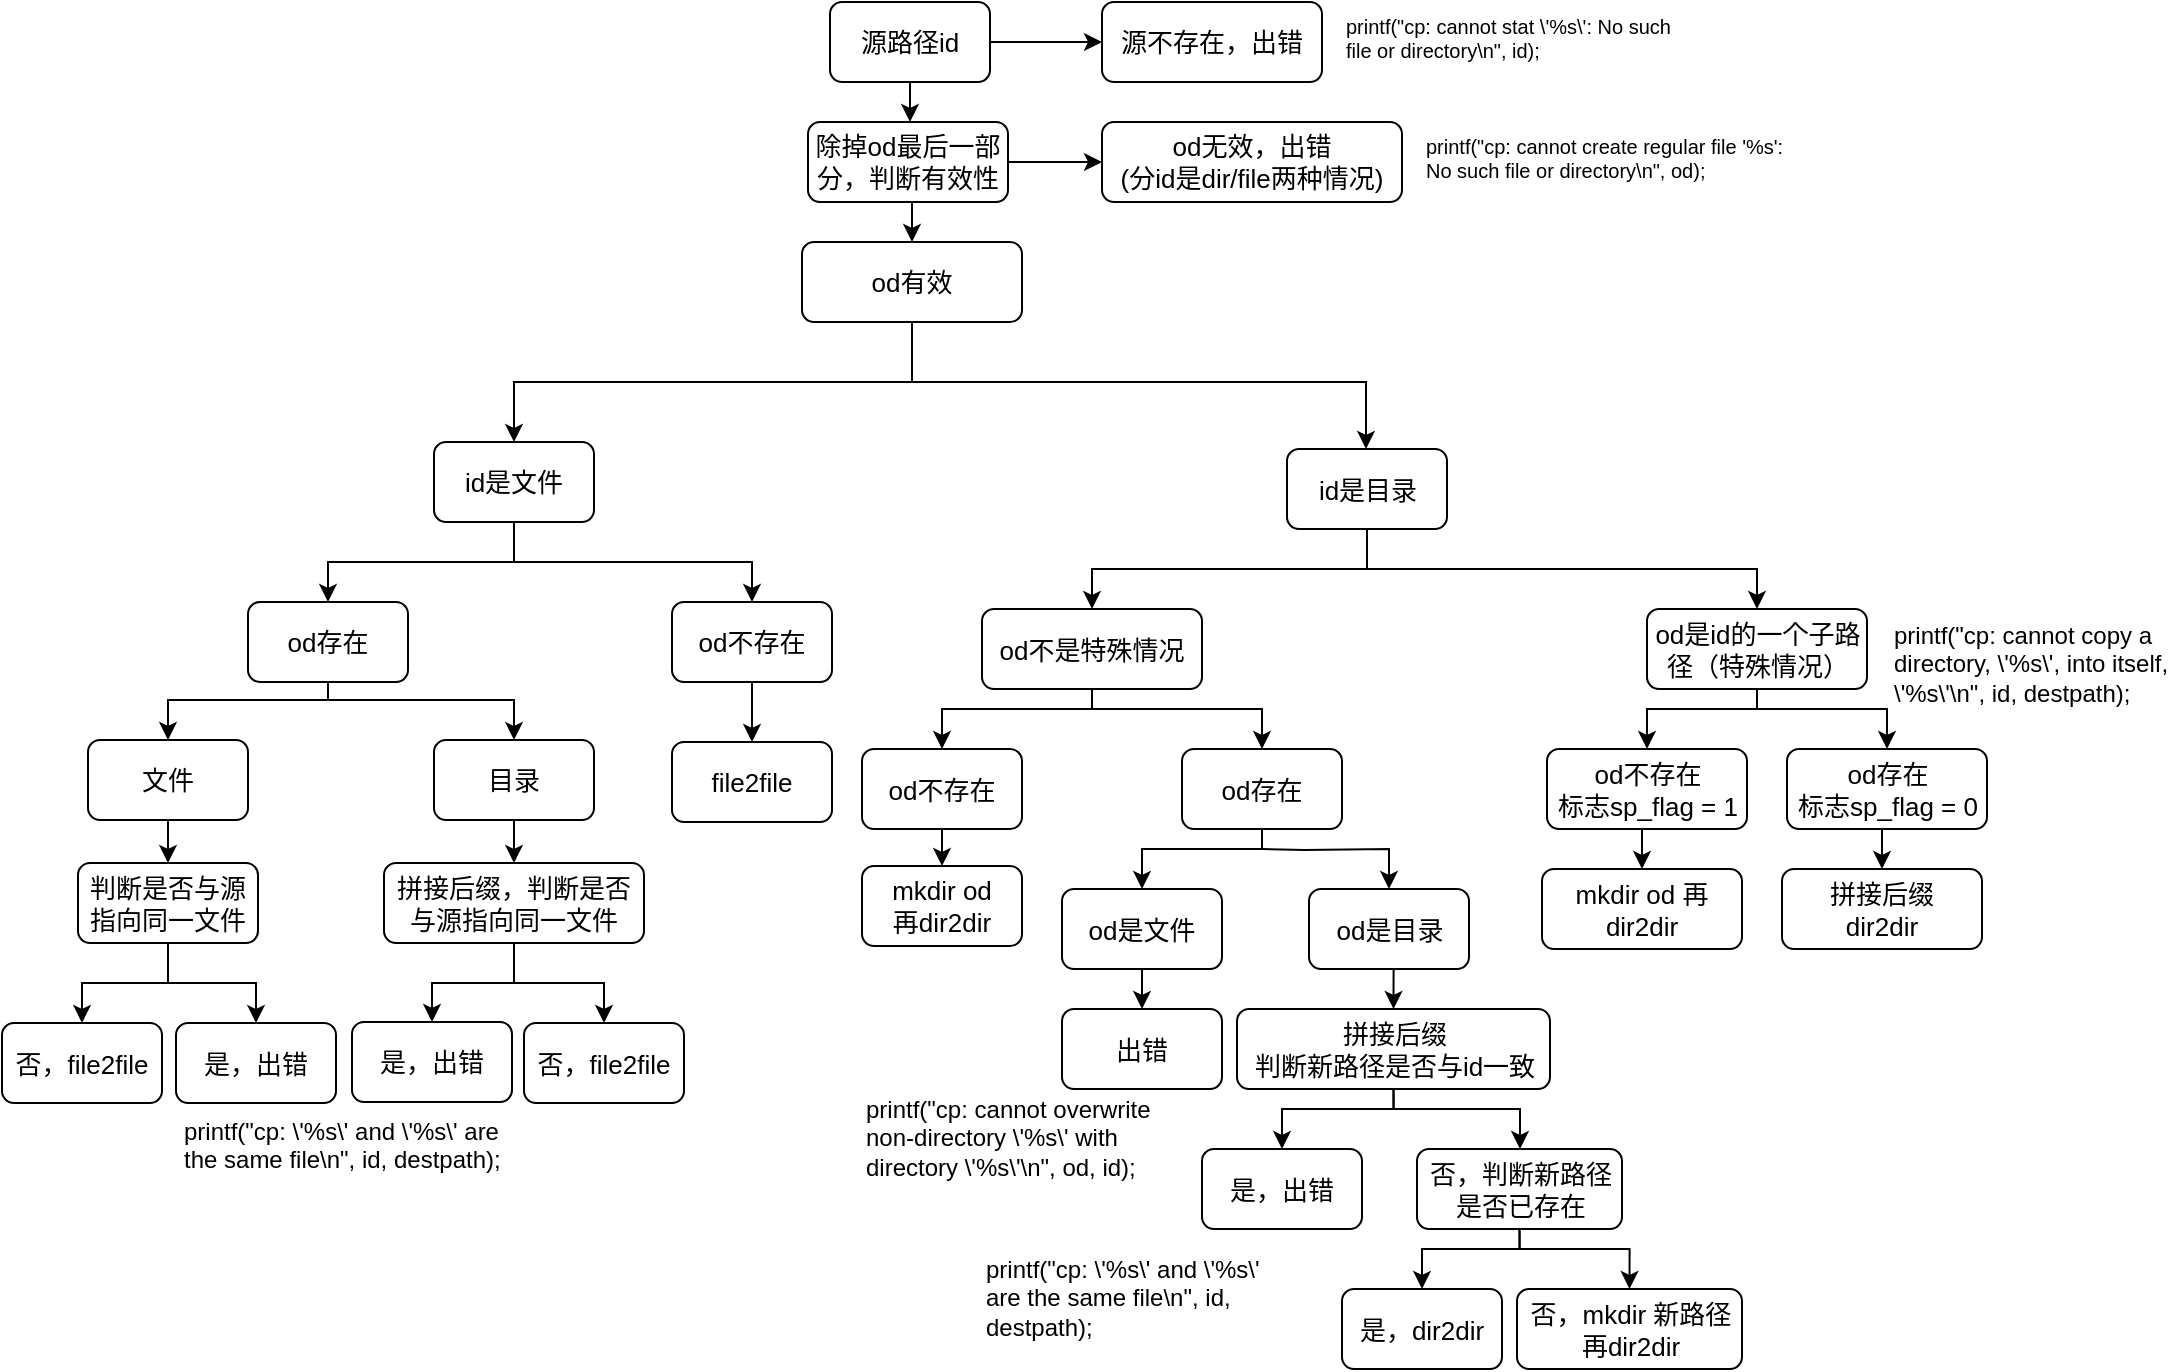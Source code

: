 <mxfile version="20.3.0" type="device"><diagram id="ad7EjqFpyB4SwAl2SLnF" name="第 1 页"><mxGraphModel dx="212" dy="689" grid="1" gridSize="10" guides="1" tooltips="1" connect="1" arrows="1" fold="1" page="1" pageScale="1" pageWidth="1169" pageHeight="827" math="0" shadow="0"><root><mxCell id="0"/><mxCell id="1" parent="0"/><mxCell id="JqdYGSzPEURzG58CdkYp-162" style="edgeStyle=orthogonalEdgeStyle;rounded=0;orthogonalLoop=1;jettySize=auto;html=1;exitX=0.5;exitY=1;exitDx=0;exitDy=0;entryX=0.5;entryY=0;entryDx=0;entryDy=0;" parent="1" source="JqdYGSzPEURzG58CdkYp-4" target="JqdYGSzPEURzG58CdkYp-36" edge="1"><mxGeometry relative="1" as="geometry"/></mxCell><mxCell id="JqdYGSzPEURzG58CdkYp-163" style="edgeStyle=orthogonalEdgeStyle;rounded=0;orthogonalLoop=1;jettySize=auto;html=1;exitX=0.5;exitY=1;exitDx=0;exitDy=0;" parent="1" source="JqdYGSzPEURzG58CdkYp-4" target="JqdYGSzPEURzG58CdkYp-37" edge="1"><mxGeometry relative="1" as="geometry"/></mxCell><mxCell id="JqdYGSzPEURzG58CdkYp-4" value="id是文件" style="rounded=1;whiteSpace=wrap;html=1;fontSize=13;" parent="1" vertex="1"><mxGeometry x="1436" y="296" width="80" height="40" as="geometry"/></mxCell><mxCell id="JqdYGSzPEURzG58CdkYp-169" style="edgeStyle=orthogonalEdgeStyle;rounded=0;orthogonalLoop=1;jettySize=auto;html=1;exitX=0.5;exitY=1;exitDx=0;exitDy=0;entryX=0.5;entryY=0;entryDx=0;entryDy=0;" parent="1" source="JqdYGSzPEURzG58CdkYp-5" target="JqdYGSzPEURzG58CdkYp-167" edge="1"><mxGeometry relative="1" as="geometry"/></mxCell><mxCell id="JqdYGSzPEURzG58CdkYp-172" style="edgeStyle=orthogonalEdgeStyle;rounded=0;orthogonalLoop=1;jettySize=auto;html=1;exitX=0.5;exitY=1;exitDx=0;exitDy=0;" parent="1" source="JqdYGSzPEURzG58CdkYp-5" target="JqdYGSzPEURzG58CdkYp-171" edge="1"><mxGeometry relative="1" as="geometry"/></mxCell><mxCell id="JqdYGSzPEURzG58CdkYp-5" value="id是目录" style="rounded=1;whiteSpace=wrap;html=1;fontSize=13;" parent="1" vertex="1"><mxGeometry x="1862.5" y="299.5" width="80" height="40" as="geometry"/></mxCell><mxCell id="JqdYGSzPEURzG58CdkYp-174" style="edgeStyle=orthogonalEdgeStyle;rounded=0;orthogonalLoop=1;jettySize=auto;html=1;exitX=0.5;exitY=1;exitDx=0;exitDy=0;entryX=0.5;entryY=0;entryDx=0;entryDy=0;" parent="1" source="JqdYGSzPEURzG58CdkYp-7" target="JqdYGSzPEURzG58CdkYp-9" edge="1"><mxGeometry relative="1" as="geometry"><Array as="points"><mxPoint x="1850" y="499.5"/><mxPoint x="1790" y="499.5"/></Array></mxGeometry></mxCell><mxCell id="JqdYGSzPEURzG58CdkYp-175" style="edgeStyle=orthogonalEdgeStyle;rounded=0;orthogonalLoop=1;jettySize=auto;html=1;" parent="1" target="JqdYGSzPEURzG58CdkYp-10" edge="1"><mxGeometry relative="1" as="geometry"><mxPoint x="1850" y="499.5" as="sourcePoint"/></mxGeometry></mxCell><mxCell id="JqdYGSzPEURzG58CdkYp-7" value="od存在" style="rounded=1;whiteSpace=wrap;html=1;fontSize=13;" parent="1" vertex="1"><mxGeometry x="1810" y="449.5" width="80" height="40" as="geometry"/></mxCell><mxCell id="JqdYGSzPEURzG58CdkYp-188" style="edgeStyle=orthogonalEdgeStyle;rounded=0;orthogonalLoop=1;jettySize=auto;html=1;exitX=0.5;exitY=1;exitDx=0;exitDy=0;entryX=0.5;entryY=0;entryDx=0;entryDy=0;" parent="1" source="JqdYGSzPEURzG58CdkYp-8" target="JqdYGSzPEURzG58CdkYp-21" edge="1"><mxGeometry relative="1" as="geometry"/></mxCell><mxCell id="JqdYGSzPEURzG58CdkYp-8" value="od不存在" style="rounded=1;whiteSpace=wrap;html=1;fontSize=13;" parent="1" vertex="1"><mxGeometry x="1650" y="449.5" width="80" height="40" as="geometry"/></mxCell><mxCell id="JqdYGSzPEURzG58CdkYp-9" value="od是文件" style="rounded=1;whiteSpace=wrap;html=1;fontSize=13;" parent="1" vertex="1"><mxGeometry x="1750" y="519.5" width="80" height="40" as="geometry"/></mxCell><mxCell id="JqdYGSzPEURzG58CdkYp-176" style="edgeStyle=orthogonalEdgeStyle;rounded=0;orthogonalLoop=1;jettySize=auto;html=1;exitX=0.5;exitY=1;exitDx=0;exitDy=0;entryX=0.5;entryY=0;entryDx=0;entryDy=0;" parent="1" source="JqdYGSzPEURzG58CdkYp-10" target="JqdYGSzPEURzG58CdkYp-67" edge="1"><mxGeometry relative="1" as="geometry"/></mxCell><mxCell id="JqdYGSzPEURzG58CdkYp-10" value="od是目录" style="rounded=1;whiteSpace=wrap;html=1;fontSize=13;" parent="1" vertex="1"><mxGeometry x="1873.5" y="519.5" width="80" height="40" as="geometry"/></mxCell><mxCell id="JqdYGSzPEURzG58CdkYp-18" value="出错" style="rounded=1;whiteSpace=wrap;html=1;fontSize=13;" parent="1" vertex="1"><mxGeometry x="1750" y="579.5" width="80" height="40" as="geometry"/></mxCell><mxCell id="JqdYGSzPEURzG58CdkYp-21" value="mkdir od&lt;br&gt;再dir2dir" style="rounded=1;whiteSpace=wrap;html=1;fontSize=13;" parent="1" vertex="1"><mxGeometry x="1650" y="508" width="80" height="40" as="geometry"/></mxCell><mxCell id="JqdYGSzPEURzG58CdkYp-25" value="" style="endArrow=classic;html=1;rounded=0;fontSize=16;exitX=0.5;exitY=1;exitDx=0;exitDy=0;entryX=0.5;entryY=0;entryDx=0;entryDy=0;" parent="1" source="JqdYGSzPEURzG58CdkYp-9" target="JqdYGSzPEURzG58CdkYp-18" edge="1"><mxGeometry width="50" height="50" relative="1" as="geometry"><mxPoint x="2010" y="409.5" as="sourcePoint"/><mxPoint x="1950" y="449.5" as="targetPoint"/></mxGeometry></mxCell><mxCell id="6caYC2DivAuYnZWJYGzM-3" style="edgeStyle=orthogonalEdgeStyle;rounded=0;orthogonalLoop=1;jettySize=auto;html=1;exitX=0.5;exitY=1;exitDx=0;exitDy=0;entryX=0.5;entryY=0;entryDx=0;entryDy=0;" parent="1" source="JqdYGSzPEURzG58CdkYp-36" target="JqdYGSzPEURzG58CdkYp-38" edge="1"><mxGeometry relative="1" as="geometry"><Array as="points"><mxPoint x="1383" y="425"/><mxPoint x="1303" y="425"/></Array></mxGeometry></mxCell><mxCell id="6caYC2DivAuYnZWJYGzM-4" style="edgeStyle=orthogonalEdgeStyle;rounded=0;orthogonalLoop=1;jettySize=auto;html=1;exitX=0.5;exitY=1;exitDx=0;exitDy=0;entryX=0.5;entryY=0;entryDx=0;entryDy=0;" parent="1" source="JqdYGSzPEURzG58CdkYp-36" target="JqdYGSzPEURzG58CdkYp-39" edge="1"><mxGeometry relative="1" as="geometry"><Array as="points"><mxPoint x="1383" y="425"/><mxPoint x="1476" y="425"/></Array></mxGeometry></mxCell><mxCell id="JqdYGSzPEURzG58CdkYp-36" value="od存在" style="rounded=1;whiteSpace=wrap;html=1;fontSize=13;" parent="1" vertex="1"><mxGeometry x="1343" y="376" width="80" height="40" as="geometry"/></mxCell><mxCell id="JqdYGSzPEURzG58CdkYp-37" value="od不存在" style="rounded=1;whiteSpace=wrap;html=1;fontSize=13;" parent="1" vertex="1"><mxGeometry x="1555" y="376" width="80" height="40" as="geometry"/></mxCell><mxCell id="JqdYGSzPEURzG58CdkYp-38" value="文件" style="rounded=1;whiteSpace=wrap;html=1;fontSize=13;" parent="1" vertex="1"><mxGeometry x="1263" y="445" width="80" height="40" as="geometry"/></mxCell><mxCell id="JqdYGSzPEURzG58CdkYp-205" style="edgeStyle=orthogonalEdgeStyle;rounded=0;orthogonalLoop=1;jettySize=auto;html=1;exitX=0.5;exitY=1;exitDx=0;exitDy=0;entryX=0.5;entryY=0;entryDx=0;entryDy=0;" parent="1" source="JqdYGSzPEURzG58CdkYp-39" target="JqdYGSzPEURzG58CdkYp-52" edge="1"><mxGeometry relative="1" as="geometry"/></mxCell><mxCell id="JqdYGSzPEURzG58CdkYp-39" value="目录" style="rounded=1;whiteSpace=wrap;html=1;fontSize=13;" parent="1" vertex="1"><mxGeometry x="1436" y="445" width="80" height="40" as="geometry"/></mxCell><mxCell id="JqdYGSzPEURzG58CdkYp-50" value="" style="endArrow=classic;html=1;rounded=0;fontSize=16;exitX=0.5;exitY=1;exitDx=0;exitDy=0;entryX=0.5;entryY=0;entryDx=0;entryDy=0;" parent="1" source="JqdYGSzPEURzG58CdkYp-37" target="JqdYGSzPEURzG58CdkYp-203" edge="1"><mxGeometry width="50" height="50" relative="1" as="geometry"><mxPoint x="1945" y="322" as="sourcePoint"/><mxPoint x="1595" y="435.5" as="targetPoint"/></mxGeometry></mxCell><mxCell id="6caYC2DivAuYnZWJYGzM-5" style="edgeStyle=orthogonalEdgeStyle;rounded=0;orthogonalLoop=1;jettySize=auto;html=1;exitX=0.5;exitY=1;exitDx=0;exitDy=0;entryX=0.5;entryY=0;entryDx=0;entryDy=0;" parent="1" source="JqdYGSzPEURzG58CdkYp-51" target="JqdYGSzPEURzG58CdkYp-55" edge="1"><mxGeometry relative="1" as="geometry"/></mxCell><mxCell id="6caYC2DivAuYnZWJYGzM-6" style="edgeStyle=orthogonalEdgeStyle;rounded=0;orthogonalLoop=1;jettySize=auto;html=1;exitX=0.5;exitY=1;exitDx=0;exitDy=0;entryX=0.5;entryY=0;entryDx=0;entryDy=0;" parent="1" source="JqdYGSzPEURzG58CdkYp-51" target="JqdYGSzPEURzG58CdkYp-56" edge="1"><mxGeometry relative="1" as="geometry"/></mxCell><mxCell id="JqdYGSzPEURzG58CdkYp-51" value="判断是否与源指向同一文件" style="rounded=1;whiteSpace=wrap;html=1;fontSize=13;" parent="1" vertex="1"><mxGeometry x="1258" y="506.5" width="90" height="40" as="geometry"/></mxCell><mxCell id="6caYC2DivAuYnZWJYGzM-7" style="edgeStyle=orthogonalEdgeStyle;rounded=0;orthogonalLoop=1;jettySize=auto;html=1;exitX=0.5;exitY=1;exitDx=0;exitDy=0;entryX=0.5;entryY=0;entryDx=0;entryDy=0;" parent="1" source="JqdYGSzPEURzG58CdkYp-52" target="JqdYGSzPEURzG58CdkYp-54" edge="1"><mxGeometry relative="1" as="geometry"/></mxCell><mxCell id="6caYC2DivAuYnZWJYGzM-8" style="edgeStyle=orthogonalEdgeStyle;rounded=0;orthogonalLoop=1;jettySize=auto;html=1;exitX=0.5;exitY=1;exitDx=0;exitDy=0;" parent="1" source="JqdYGSzPEURzG58CdkYp-52" target="JqdYGSzPEURzG58CdkYp-53" edge="1"><mxGeometry relative="1" as="geometry"/></mxCell><mxCell id="JqdYGSzPEURzG58CdkYp-52" value="拼接后缀，判断是否与源指向同一文件" style="rounded=1;whiteSpace=wrap;html=1;fontSize=13;" parent="1" vertex="1"><mxGeometry x="1411" y="506.5" width="130" height="40" as="geometry"/></mxCell><mxCell id="JqdYGSzPEURzG58CdkYp-53" value="是，出错" style="rounded=1;whiteSpace=wrap;html=1;fontSize=13;" parent="1" vertex="1"><mxGeometry x="1395" y="586" width="80" height="40" as="geometry"/></mxCell><mxCell id="JqdYGSzPEURzG58CdkYp-54" value="否，file2file" style="rounded=1;whiteSpace=wrap;html=1;fontSize=13;" parent="1" vertex="1"><mxGeometry x="1481" y="586.5" width="80" height="40" as="geometry"/></mxCell><mxCell id="JqdYGSzPEURzG58CdkYp-55" value="是，出错" style="rounded=1;whiteSpace=wrap;html=1;fontSize=13;" parent="1" vertex="1"><mxGeometry x="1307" y="586.5" width="80" height="40" as="geometry"/></mxCell><mxCell id="JqdYGSzPEURzG58CdkYp-56" value="否，file2file" style="rounded=1;whiteSpace=wrap;html=1;fontSize=13;" parent="1" vertex="1"><mxGeometry x="1220" y="586.5" width="80" height="40" as="geometry"/></mxCell><mxCell id="JqdYGSzPEURzG58CdkYp-57" value="" style="endArrow=classic;html=1;rounded=0;fontSize=16;entryX=0.5;entryY=0;entryDx=0;entryDy=0;exitX=0.5;exitY=1;exitDx=0;exitDy=0;" parent="1" source="JqdYGSzPEURzG58CdkYp-38" target="JqdYGSzPEURzG58CdkYp-51" edge="1"><mxGeometry width="50" height="50" relative="1" as="geometry"><mxPoint x="1608" y="499" as="sourcePoint"/><mxPoint x="1358" y="403" as="targetPoint"/></mxGeometry></mxCell><mxCell id="JqdYGSzPEURzG58CdkYp-178" style="edgeStyle=orthogonalEdgeStyle;rounded=0;orthogonalLoop=1;jettySize=auto;html=1;exitX=0.5;exitY=1;exitDx=0;exitDy=0;entryX=0.5;entryY=0;entryDx=0;entryDy=0;" parent="1" source="JqdYGSzPEURzG58CdkYp-67" target="JqdYGSzPEURzG58CdkYp-68" edge="1"><mxGeometry relative="1" as="geometry"><Array as="points"><mxPoint x="1916" y="629.5"/><mxPoint x="1860" y="629.5"/></Array></mxGeometry></mxCell><mxCell id="JqdYGSzPEURzG58CdkYp-180" style="edgeStyle=orthogonalEdgeStyle;rounded=0;orthogonalLoop=1;jettySize=auto;html=1;exitX=0.5;exitY=1;exitDx=0;exitDy=0;" parent="1" source="JqdYGSzPEURzG58CdkYp-67" target="JqdYGSzPEURzG58CdkYp-179" edge="1"><mxGeometry relative="1" as="geometry"><Array as="points"><mxPoint x="1916" y="629.5"/><mxPoint x="1979" y="629.5"/></Array></mxGeometry></mxCell><mxCell id="JqdYGSzPEURzG58CdkYp-67" value="拼接后缀&lt;br&gt;判断新路径是否与id一致" style="rounded=1;whiteSpace=wrap;html=1;fontSize=13;" parent="1" vertex="1"><mxGeometry x="1837.5" y="579.5" width="156.5" height="40" as="geometry"/></mxCell><mxCell id="JqdYGSzPEURzG58CdkYp-68" value="是，出错" style="rounded=1;whiteSpace=wrap;html=1;fontSize=13;" parent="1" vertex="1"><mxGeometry x="1820" y="649.5" width="80" height="40" as="geometry"/></mxCell><mxCell id="JqdYGSzPEURzG58CdkYp-74" value="printf(&quot;cp:&amp;nbsp;cannot&amp;nbsp;create&amp;nbsp;regular&amp;nbsp;file&amp;nbsp;'%s':&amp;nbsp;&lt;br&gt;No&amp;nbsp;such&amp;nbsp;file&amp;nbsp;or&amp;nbsp;directory\n&quot;,&amp;nbsp;od);" style="text;whiteSpace=wrap;html=1;fontSize=10;" parent="1" vertex="1"><mxGeometry x="1930" y="136" width="190" height="40" as="geometry"/></mxCell><mxCell id="JqdYGSzPEURzG58CdkYp-155" style="edgeStyle=orthogonalEdgeStyle;rounded=0;orthogonalLoop=1;jettySize=auto;html=1;exitX=0.5;exitY=1;exitDx=0;exitDy=0;entryX=0.5;entryY=0;entryDx=0;entryDy=0;" parent="1" source="JqdYGSzPEURzG58CdkYp-151" edge="1"><mxGeometry relative="1" as="geometry"><mxPoint x="1674" y="136" as="targetPoint"/></mxGeometry></mxCell><mxCell id="JqdYGSzPEURzG58CdkYp-151" value="源路径id" style="rounded=1;whiteSpace=wrap;html=1;fontSize=13;" parent="1" vertex="1"><mxGeometry x="1634" y="76" width="80" height="40" as="geometry"/></mxCell><mxCell id="JqdYGSzPEURzG58CdkYp-152" value="源不存在，出错" style="rounded=1;whiteSpace=wrap;html=1;fontSize=13;" parent="1" vertex="1"><mxGeometry x="1770" y="76" width="110" height="40" as="geometry"/></mxCell><mxCell id="JqdYGSzPEURzG58CdkYp-153" value="" style="endArrow=classic;html=1;rounded=0;fontSize=16;entryX=0;entryY=0.5;entryDx=0;entryDy=0;" parent="1" source="JqdYGSzPEURzG58CdkYp-151" target="JqdYGSzPEURzG58CdkYp-152" edge="1"><mxGeometry width="50" height="50" relative="1" as="geometry"><mxPoint x="1750" y="426" as="sourcePoint"/><mxPoint x="1850" y="196" as="targetPoint"/></mxGeometry></mxCell><mxCell id="JqdYGSzPEURzG58CdkYp-158" style="edgeStyle=orthogonalEdgeStyle;rounded=0;orthogonalLoop=1;jettySize=auto;html=1;exitX=1;exitY=0.5;exitDx=0;exitDy=0;entryX=0;entryY=0.5;entryDx=0;entryDy=0;" parent="1" source="JqdYGSzPEURzG58CdkYp-156" target="JqdYGSzPEURzG58CdkYp-157" edge="1"><mxGeometry relative="1" as="geometry"/></mxCell><mxCell id="JqdYGSzPEURzG58CdkYp-164" style="edgeStyle=orthogonalEdgeStyle;rounded=0;orthogonalLoop=1;jettySize=auto;html=1;exitX=0.5;exitY=1;exitDx=0;exitDy=0;entryX=0.5;entryY=0;entryDx=0;entryDy=0;" parent="1" source="JqdYGSzPEURzG58CdkYp-156" target="JqdYGSzPEURzG58CdkYp-159" edge="1"><mxGeometry relative="1" as="geometry"/></mxCell><mxCell id="JqdYGSzPEURzG58CdkYp-156" value="除掉od最后一部分，判断有效性" style="rounded=1;whiteSpace=wrap;html=1;fontSize=13;" parent="1" vertex="1"><mxGeometry x="1623" y="136" width="100" height="40" as="geometry"/></mxCell><mxCell id="JqdYGSzPEURzG58CdkYp-157" value="od无效，出错&lt;br&gt;(分id是dir/file两种情况)" style="rounded=1;whiteSpace=wrap;html=1;fontSize=13;" parent="1" vertex="1"><mxGeometry x="1770" y="136" width="150" height="40" as="geometry"/></mxCell><mxCell id="JqdYGSzPEURzG58CdkYp-161" style="edgeStyle=orthogonalEdgeStyle;rounded=0;orthogonalLoop=1;jettySize=auto;html=1;exitX=0.5;exitY=1;exitDx=0;exitDy=0;" parent="1" source="JqdYGSzPEURzG58CdkYp-159" target="JqdYGSzPEURzG58CdkYp-5" edge="1"><mxGeometry relative="1" as="geometry"><Array as="points"><mxPoint x="1675" y="266"/><mxPoint x="1902" y="266"/></Array></mxGeometry></mxCell><mxCell id="6caYC2DivAuYnZWJYGzM-2" style="edgeStyle=orthogonalEdgeStyle;rounded=0;orthogonalLoop=1;jettySize=auto;html=1;exitX=0.5;exitY=1;exitDx=0;exitDy=0;entryX=0.5;entryY=0;entryDx=0;entryDy=0;" parent="1" source="JqdYGSzPEURzG58CdkYp-159" target="JqdYGSzPEURzG58CdkYp-4" edge="1"><mxGeometry relative="1" as="geometry"><Array as="points"><mxPoint x="1675" y="266"/><mxPoint x="1476" y="266"/></Array></mxGeometry></mxCell><mxCell id="JqdYGSzPEURzG58CdkYp-159" value="od有效" style="rounded=1;whiteSpace=wrap;html=1;fontSize=13;" parent="1" vertex="1"><mxGeometry x="1620" y="196" width="110" height="40" as="geometry"/></mxCell><mxCell id="JqdYGSzPEURzG58CdkYp-191" value="" style="edgeStyle=orthogonalEdgeStyle;rounded=0;orthogonalLoop=1;jettySize=auto;html=1;" parent="1" source="JqdYGSzPEURzG58CdkYp-167" target="JqdYGSzPEURzG58CdkYp-190" edge="1"><mxGeometry relative="1" as="geometry"><Array as="points"><mxPoint x="2097.5" y="429.5"/><mxPoint x="2162.5" y="429.5"/></Array></mxGeometry></mxCell><mxCell id="JqdYGSzPEURzG58CdkYp-192" style="edgeStyle=orthogonalEdgeStyle;rounded=0;orthogonalLoop=1;jettySize=auto;html=1;exitX=0.5;exitY=1;exitDx=0;exitDy=0;entryX=0.5;entryY=0;entryDx=0;entryDy=0;" parent="1" source="JqdYGSzPEURzG58CdkYp-167" target="JqdYGSzPEURzG58CdkYp-189" edge="1"><mxGeometry relative="1" as="geometry"><Array as="points"><mxPoint x="2097.5" y="429.5"/><mxPoint x="2042.5" y="429.5"/></Array></mxGeometry></mxCell><mxCell id="JqdYGSzPEURzG58CdkYp-167" value="od是id的一个子路径（特殊情况）" style="rounded=1;whiteSpace=wrap;html=1;fontSize=13;" parent="1" vertex="1"><mxGeometry x="2042.5" y="379.5" width="110" height="40" as="geometry"/></mxCell><mxCell id="JqdYGSzPEURzG58CdkYp-186" style="edgeStyle=orthogonalEdgeStyle;rounded=0;orthogonalLoop=1;jettySize=auto;html=1;exitX=0.5;exitY=1;exitDx=0;exitDy=0;entryX=0.5;entryY=0;entryDx=0;entryDy=0;" parent="1" source="JqdYGSzPEURzG58CdkYp-171" target="JqdYGSzPEURzG58CdkYp-8" edge="1"><mxGeometry relative="1" as="geometry"><Array as="points"><mxPoint x="1765" y="429.5"/><mxPoint x="1690" y="429.5"/></Array></mxGeometry></mxCell><mxCell id="JqdYGSzPEURzG58CdkYp-187" style="edgeStyle=orthogonalEdgeStyle;rounded=0;orthogonalLoop=1;jettySize=auto;html=1;exitX=0.5;exitY=1;exitDx=0;exitDy=0;entryX=0.5;entryY=0;entryDx=0;entryDy=0;" parent="1" source="JqdYGSzPEURzG58CdkYp-171" target="JqdYGSzPEURzG58CdkYp-7" edge="1"><mxGeometry relative="1" as="geometry"><Array as="points"><mxPoint x="1765" y="429.5"/><mxPoint x="1850" y="429.5"/></Array></mxGeometry></mxCell><mxCell id="JqdYGSzPEURzG58CdkYp-171" value="od不是特殊情况" style="rounded=1;whiteSpace=wrap;html=1;fontSize=13;" parent="1" vertex="1"><mxGeometry x="1710" y="379.5" width="110" height="40" as="geometry"/></mxCell><mxCell id="JqdYGSzPEURzG58CdkYp-184" style="edgeStyle=orthogonalEdgeStyle;rounded=0;orthogonalLoop=1;jettySize=auto;html=1;exitX=0.5;exitY=1;exitDx=0;exitDy=0;entryX=0.5;entryY=0;entryDx=0;entryDy=0;" parent="1" source="JqdYGSzPEURzG58CdkYp-179" target="JqdYGSzPEURzG58CdkYp-182" edge="1"><mxGeometry relative="1" as="geometry"><Array as="points"><mxPoint x="1979" y="699.5"/><mxPoint x="1930" y="699.5"/></Array></mxGeometry></mxCell><mxCell id="JqdYGSzPEURzG58CdkYp-185" style="edgeStyle=orthogonalEdgeStyle;rounded=0;orthogonalLoop=1;jettySize=auto;html=1;exitX=0.5;exitY=1;exitDx=0;exitDy=0;entryX=0.5;entryY=0;entryDx=0;entryDy=0;" parent="1" source="JqdYGSzPEURzG58CdkYp-179" target="JqdYGSzPEURzG58CdkYp-183" edge="1"><mxGeometry relative="1" as="geometry"><Array as="points"><mxPoint x="1979" y="699.5"/><mxPoint x="2034" y="699.5"/></Array></mxGeometry></mxCell><mxCell id="JqdYGSzPEURzG58CdkYp-179" value="否，判断新路径是否已存在" style="rounded=1;whiteSpace=wrap;html=1;fontSize=13;" parent="1" vertex="1"><mxGeometry x="1927.5" y="649.5" width="102.5" height="40" as="geometry"/></mxCell><mxCell id="JqdYGSzPEURzG58CdkYp-182" value="是，dir2dir" style="rounded=1;whiteSpace=wrap;html=1;fontSize=13;" parent="1" vertex="1"><mxGeometry x="1890" y="719.5" width="80" height="40" as="geometry"/></mxCell><mxCell id="JqdYGSzPEURzG58CdkYp-183" value="否，mkdir 新路径再dir2dir" style="rounded=1;whiteSpace=wrap;html=1;fontSize=13;" parent="1" vertex="1"><mxGeometry x="1977.5" y="719.5" width="112.5" height="40" as="geometry"/></mxCell><mxCell id="JqdYGSzPEURzG58CdkYp-197" style="edgeStyle=orthogonalEdgeStyle;rounded=0;orthogonalLoop=1;jettySize=auto;html=1;exitX=0.5;exitY=1;exitDx=0;exitDy=0;entryX=0.5;entryY=0;entryDx=0;entryDy=0;" parent="1" source="JqdYGSzPEURzG58CdkYp-189" target="JqdYGSzPEURzG58CdkYp-195" edge="1"><mxGeometry relative="1" as="geometry"/></mxCell><mxCell id="JqdYGSzPEURzG58CdkYp-189" value="od不存在&lt;br&gt;标志sp_flag = 1" style="rounded=1;whiteSpace=wrap;html=1;fontSize=13;" parent="1" vertex="1"><mxGeometry x="1992.5" y="449.5" width="100" height="40" as="geometry"/></mxCell><mxCell id="JqdYGSzPEURzG58CdkYp-199" style="edgeStyle=orthogonalEdgeStyle;rounded=0;orthogonalLoop=1;jettySize=auto;html=1;exitX=0.5;exitY=1;exitDx=0;exitDy=0;entryX=0.5;entryY=0;entryDx=0;entryDy=0;" parent="1" source="JqdYGSzPEURzG58CdkYp-190" target="JqdYGSzPEURzG58CdkYp-196" edge="1"><mxGeometry relative="1" as="geometry"/></mxCell><mxCell id="JqdYGSzPEURzG58CdkYp-190" value="od存在&lt;br&gt;标志sp_flag = 0" style="rounded=1;whiteSpace=wrap;html=1;fontSize=13;" parent="1" vertex="1"><mxGeometry x="2112.5" y="449.5" width="100" height="40" as="geometry"/></mxCell><mxCell id="JqdYGSzPEURzG58CdkYp-195" value="mkdir od 再&lt;br&gt;dir2dir" style="rounded=1;whiteSpace=wrap;html=1;fontSize=13;" parent="1" vertex="1"><mxGeometry x="1990" y="509.5" width="100" height="40" as="geometry"/></mxCell><mxCell id="JqdYGSzPEURzG58CdkYp-196" value="拼接后缀&lt;br&gt;dir2dir" style="rounded=1;whiteSpace=wrap;html=1;fontSize=13;" parent="1" vertex="1"><mxGeometry x="2110" y="509.5" width="100" height="40" as="geometry"/></mxCell><mxCell id="JqdYGSzPEURzG58CdkYp-203" value="file2file" style="rounded=1;whiteSpace=wrap;html=1;fontSize=13;" parent="1" vertex="1"><mxGeometry x="1555" y="446" width="80" height="40" as="geometry"/></mxCell><mxCell id="6caYC2DivAuYnZWJYGzM-9" value="printf(&quot;cp: cannot stat \'%s\': No such file or directory\n&quot;, id);" style="text;whiteSpace=wrap;html=1;fontSize=10;" parent="1" vertex="1"><mxGeometry x="1890" y="76" width="170" height="40" as="geometry"/></mxCell><mxCell id="IOkpwrxURwyytpGawVmD-1" value="printf(&quot;cp: \'%s\' and \'%s\' are the same file\n&quot;, id, destpath);" style="text;whiteSpace=wrap;html=1;" vertex="1" parent="1"><mxGeometry x="1309" y="626.5" width="170" height="40" as="geometry"/></mxCell><mxCell id="IOkpwrxURwyytpGawVmD-6" value="printf(&quot;cp: cannot copy a directory, \'%s\', into itself, \'%s\'\n&quot;, id, destpath);" style="text;whiteSpace=wrap;html=1;" vertex="1" parent="1"><mxGeometry x="2164" y="378.5" width="141" height="40" as="geometry"/></mxCell><mxCell id="IOkpwrxURwyytpGawVmD-7" value="printf(&quot;cp: cannot overwrite non-directory \'%s\' with directory \'%s\'\n&quot;, od, id);" style="text;whiteSpace=wrap;html=1;" vertex="1" parent="1"><mxGeometry x="1650" y="616" width="170" height="46.5" as="geometry"/></mxCell><mxCell id="IOkpwrxURwyytpGawVmD-8" value="printf(&quot;cp: \'%s\' and \'%s\' are the same file\n&quot;, id, destpath);" style="text;whiteSpace=wrap;html=1;" vertex="1" parent="1"><mxGeometry x="1710" y="696" width="140" height="40" as="geometry"/></mxCell></root></mxGraphModel></diagram></mxfile>